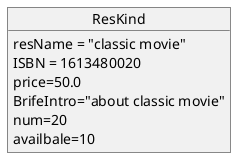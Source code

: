 @startuml
object ResKind
ResKind : resName = "classic movie"
ResKind : ISBN = 1613480020
ResKind : price=50.0
ResKind : BrifeIntro="about classic movie"
ResKind : num=20
ResKind : availbale=10
@enduml